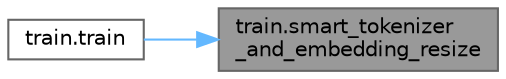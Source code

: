 digraph "train.smart_tokenizer_and_embedding_resize"
{
 // LATEX_PDF_SIZE
  bgcolor="transparent";
  edge [fontname=Helvetica,fontsize=10,labelfontname=Helvetica,labelfontsize=10];
  node [fontname=Helvetica,fontsize=10,shape=box,height=0.2,width=0.4];
  rankdir="RL";
  Node1 [id="Node000001",label="train.smart_tokenizer\l_and_embedding_resize",height=0.2,width=0.4,color="gray40", fillcolor="grey60", style="filled", fontcolor="black",tooltip=" "];
  Node1 -> Node2 [id="edge2_Node000001_Node000002",dir="back",color="steelblue1",style="solid",tooltip=" "];
  Node2 [id="Node000002",label="train.train",height=0.2,width=0.4,color="grey40", fillcolor="white", style="filled",URL="$namespacetrain.html#a36fcc73822cb60d71319731bb4c50be7",tooltip=" "];
}
